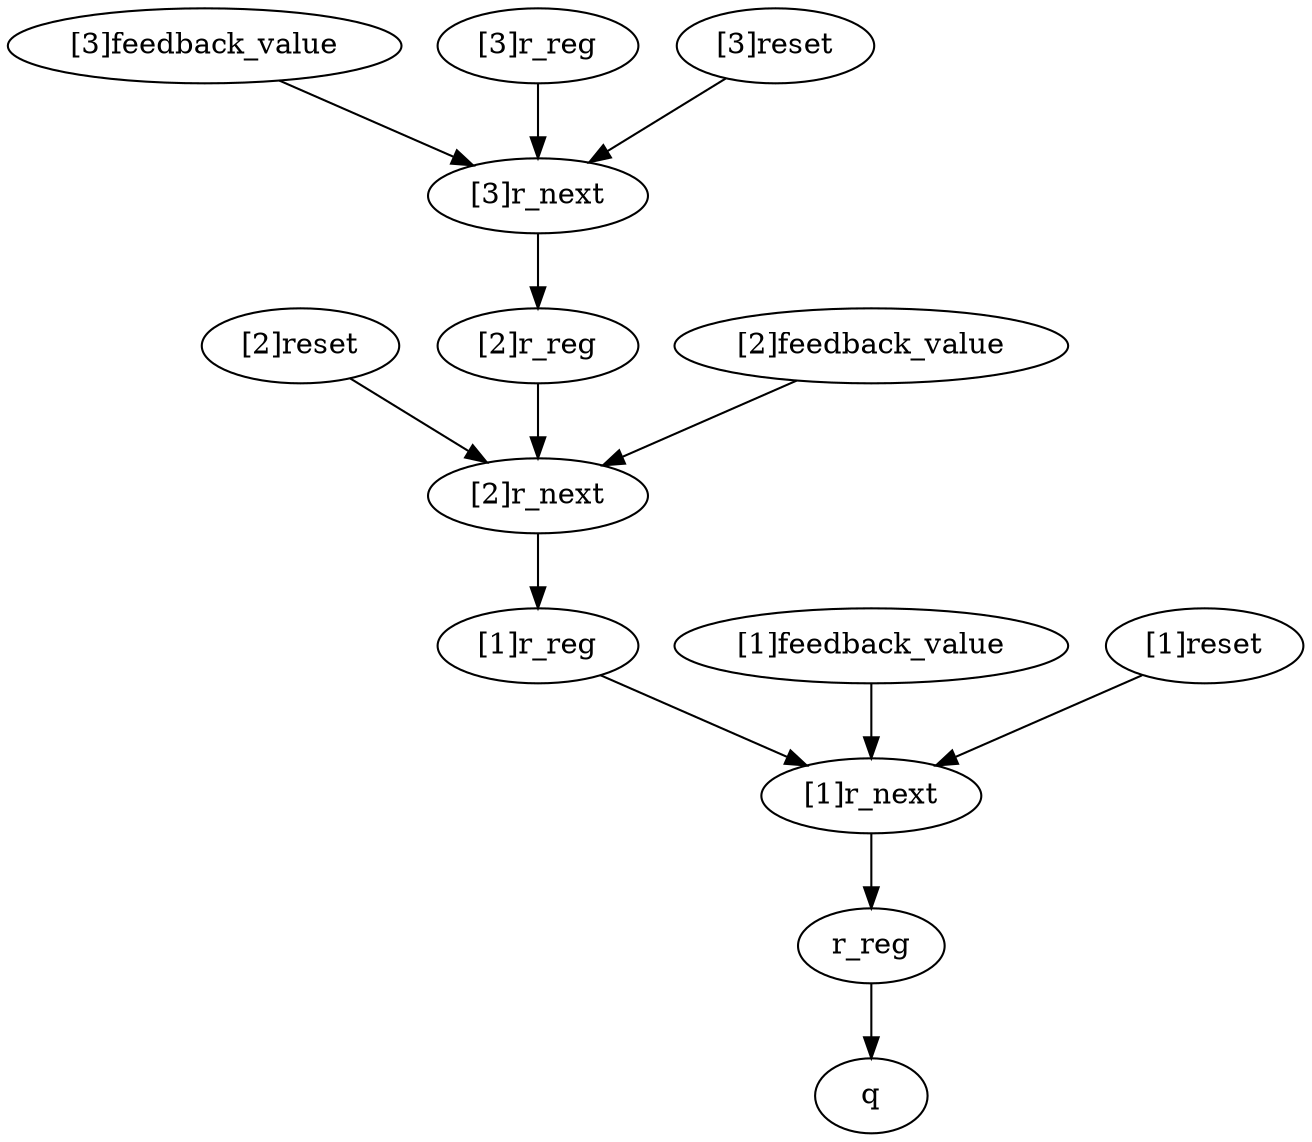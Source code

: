 strict digraph "" {
	"[2]reset"	[complexity=22,
		importance=1.4576270815,
		rank=0.0662557764317];
	"[2]r_next"	[complexity=14,
		importance=1.33898304426,
		rank=0.0956416460184];
	"[2]reset" -> "[2]r_next";
	"[1]feedback_value"	[complexity=12,
		importance=0.88135596276,
		rank=0.07344633023];
	"[1]r_next"	[complexity=4,
		importance=0.762711925521,
		rank=0.19067798138];
	"[1]feedback_value" -> "[1]r_next";
	"[1]r_reg"	[complexity=12,
		importance=1.03389809745,
		rank=0.0861581747875];
	"[1]r_reg" -> "[1]r_next";
	"[3]feedback_value"	[complexity=32,
		importance=2.03389820023,
		rank=0.0635593187573];
	"[3]r_next"	[complexity=24,
		importance=1.91525416299,
		rank=0.0798022567914];
	"[3]feedback_value" -> "[3]r_next";
	"[2]r_reg"	[complexity=22,
		importance=1.61016921619,
		rank=0.0731895098267];
	"[2]r_reg" -> "[2]r_next";
	"[3]r_next" -> "[2]r_reg";
	"[2]feedback_value"	[complexity=22,
		importance=1.4576270815,
		rank=0.0662557764317];
	"[2]feedback_value" -> "[2]r_next";
	"[3]r_reg"	[complexity=32,
		importance=2.18644033492,
		rank=0.0683262604663];
	"[3]r_reg" -> "[3]r_next";
	q	[complexity=0,
		importance=0.186440806785,
		rank=0.0];
	r_reg	[complexity=2,
		importance=0.457626978714,
		rank=0.228813489357];
	"[1]r_next" -> r_reg;
	"[2]r_next" -> "[1]r_reg";
	r_reg -> q;
	"[1]reset"	[complexity=12,
		importance=0.88135596276,
		rank=0.07344633023];
	"[1]reset" -> "[1]r_next";
	"[3]reset"	[complexity=32,
		importance=2.03389820023,
		rank=0.0635593187573];
	"[3]reset" -> "[3]r_next";
}
